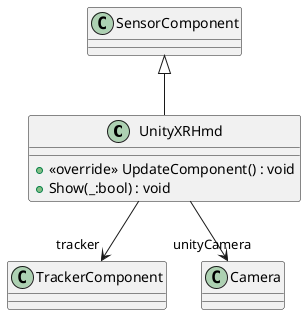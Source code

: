 @startuml
class UnityXRHmd {
    + <<override>> UpdateComponent() : void
    + Show(_:bool) : void
}
SensorComponent <|-- UnityXRHmd
UnityXRHmd --> "tracker" TrackerComponent
UnityXRHmd --> "unityCamera" Camera
@enduml
